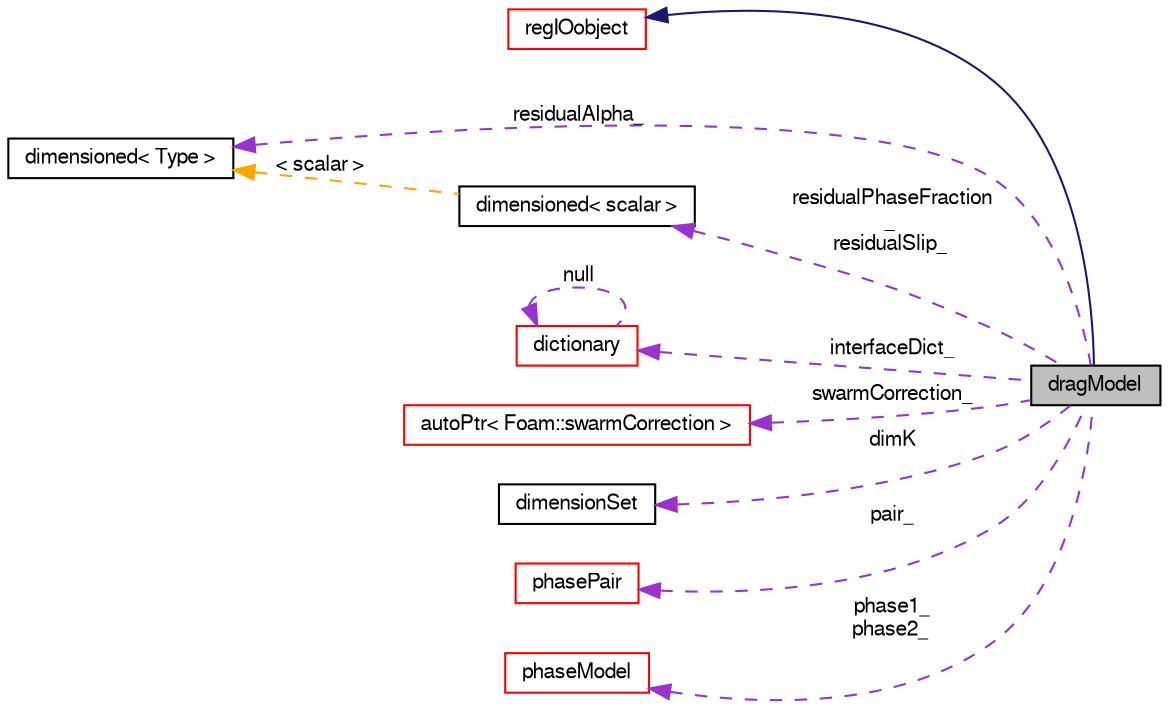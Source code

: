 digraph "dragModel"
{
  bgcolor="transparent";
  edge [fontname="FreeSans",fontsize="10",labelfontname="FreeSans",labelfontsize="10"];
  node [fontname="FreeSans",fontsize="10",shape=record];
  rankdir="LR";
  Node16 [label="dragModel",height=0.2,width=0.4,color="black", fillcolor="grey75", style="filled", fontcolor="black"];
  Node17 -> Node16 [dir="back",color="midnightblue",fontsize="10",style="solid",fontname="FreeSans"];
  Node17 [label="regIOobject",height=0.2,width=0.4,color="red",URL="$a26334.html",tooltip="regIOobject is an abstract class derived from IOobject to handle automatic object registration with t..."];
  Node24 -> Node16 [dir="back",color="darkorchid3",fontsize="10",style="dashed",label=" residualAlpha_" ,fontname="FreeSans"];
  Node24 [label="dimensioned\< Type \>",height=0.2,width=0.4,color="black",URL="$a26366.html",tooltip="Generic dimensioned Type class. "];
  Node25 -> Node16 [dir="back",color="darkorchid3",fontsize="10",style="dashed",label=" interfaceDict_" ,fontname="FreeSans"];
  Node25 [label="dictionary",height=0.2,width=0.4,color="red",URL="$a26014.html",tooltip="A list of keyword definitions, which are a keyword followed by any number of values (e..."];
  Node25 -> Node25 [dir="back",color="darkorchid3",fontsize="10",style="dashed",label=" null" ,fontname="FreeSans"];
  Node38 -> Node16 [dir="back",color="darkorchid3",fontsize="10",style="dashed",label=" swarmCorrection_" ,fontname="FreeSans"];
  Node38 [label="autoPtr\< Foam::swarmCorrection \>",height=0.2,width=0.4,color="red",URL="$a25958.html"];
  Node40 -> Node16 [dir="back",color="darkorchid3",fontsize="10",style="dashed",label=" residualPhaseFraction\l_\nresidualSlip_" ,fontname="FreeSans"];
  Node40 [label="dimensioned\< scalar \>",height=0.2,width=0.4,color="black",URL="$a26366.html"];
  Node24 -> Node40 [dir="back",color="orange",fontsize="10",style="dashed",label=" \< scalar \>" ,fontname="FreeSans"];
  Node41 -> Node16 [dir="back",color="darkorchid3",fontsize="10",style="dashed",label=" dimK" ,fontname="FreeSans"];
  Node41 [label="dimensionSet",height=0.2,width=0.4,color="black",URL="$a26370.html",tooltip="Dimension set for the base types. "];
  Node42 -> Node16 [dir="back",color="darkorchid3",fontsize="10",style="dashed",label=" pair_" ,fontname="FreeSans"];
  Node42 [label="phasePair",height=0.2,width=0.4,color="red",URL="$a32374.html"];
  Node49 -> Node16 [dir="back",color="darkorchid3",fontsize="10",style="dashed",label=" phase1_\nphase2_" ,fontname="FreeSans"];
  Node49 [label="phaseModel",height=0.2,width=0.4,color="red",URL="$a31934.html",tooltip="Single incompressible phase derived from the phase-fraction. Used as part of the multiPhaseMixture fo..."];
}
